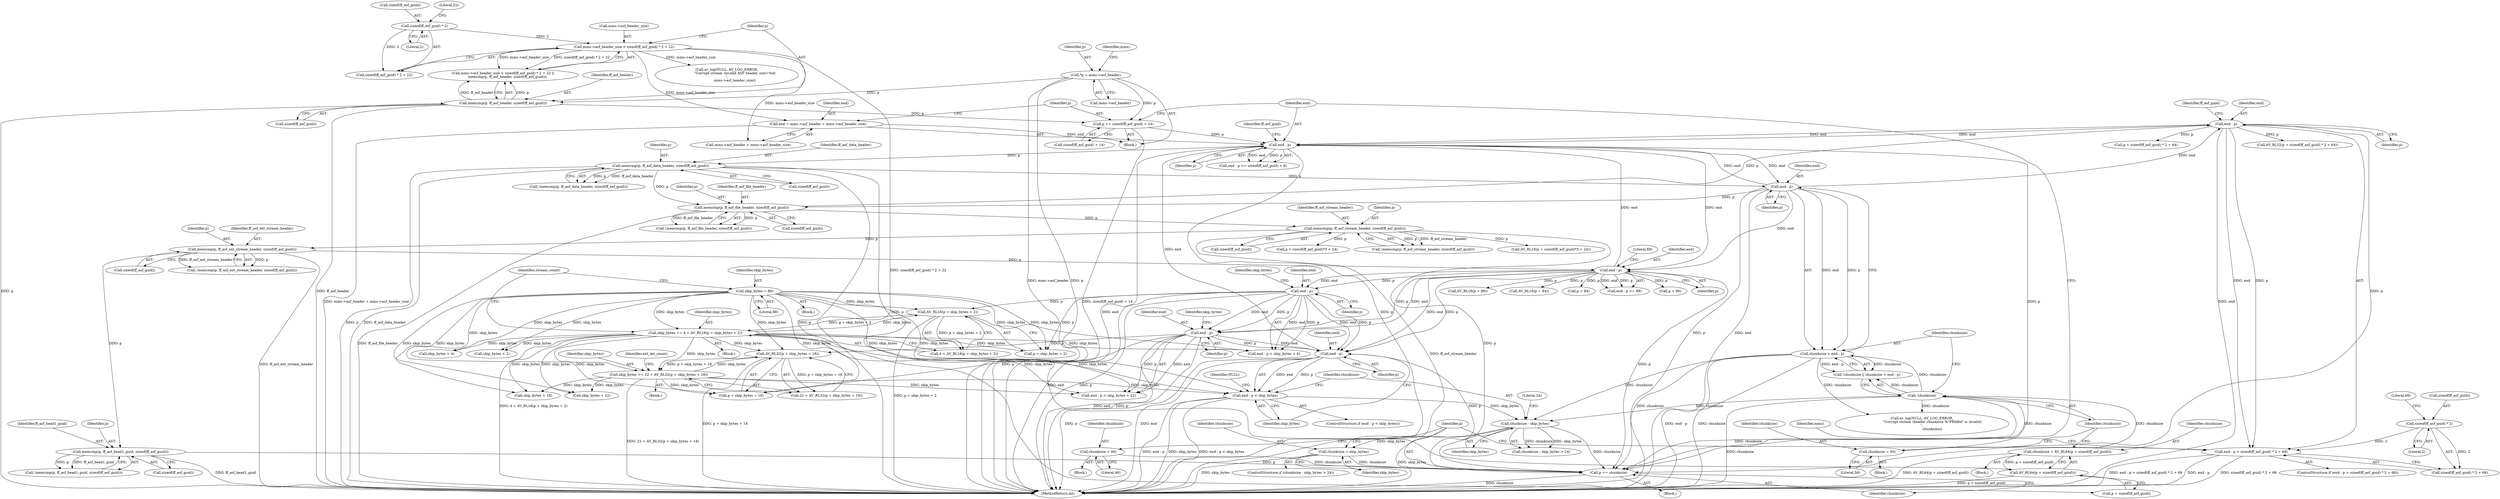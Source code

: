 digraph "0_FFmpeg_cced03dd667a5df6df8fd40d8de0bff477ee02e8@API" {
"1000219" [label="(Call,end - p > sizeof(ff_asf_guid) * 2 + 68)"];
"1000220" [label="(Call,end - p)"];
"1000199" [label="(Call,end - p)"];
"1000164" [label="(Call,end - p)"];
"1000375" [label="(Call,end - p)"];
"1000367" [label="(Call,memcmp(p, ff_asf_ext_stream_header, sizeof(ff_asf_guid)))"];
"1000271" [label="(Call,memcmp(p, ff_asf_stream_header, sizeof(ff_asf_guid)))"];
"1000212" [label="(Call,memcmp(p, ff_asf_file_header, sizeof(ff_asf_guid)))"];
"1000175" [label="(Call,memcmp(p, ff_asf_data_header, sizeof(ff_asf_guid)))"];
"1000458" [label="(Call,end - p)"];
"1000404" [label="(Call,end - p)"];
"1000433" [label="(Call,end - p)"];
"1000147" [label="(Call,end = mms->asf_header + mms->asf_header_size)"];
"1000122" [label="(Call,mms->asf_header_size < sizeof(ff_asf_guid) * 2 + 22)"];
"1000127" [label="(Call,sizeof(ff_asf_guid) * 2)"];
"1000156" [label="(Call,p += sizeof(ff_asf_guid) + 14)"];
"1000107" [label="(Call,*p = mms->asf_header)"];
"1000132" [label="(Call,memcmp(p, ff_asf_header, sizeof(ff_asf_guid)))"];
"1000490" [label="(Call,p += chunksize)"];
"1000471" [label="(Call,chunksize - skip_bytes)"];
"1000195" [label="(Call,!chunksize)"];
"1000181" [label="(Call,chunksize = 50)"];
"1000186" [label="(Call,chunksize = AV_RL64(p + sizeof(ff_asf_guid)))"];
"1000188" [label="(Call,AV_RL64(p + sizeof(ff_asf_guid)))"];
"1000197" [label="(Call,chunksize > end - p)"];
"1000457" [label="(Call,end - p < skip_bytes)"];
"1000395" [label="(Call,skip_bytes = 88)"];
"1000446" [label="(Call,skip_bytes += 22 + AV_RL32(p + skip_bytes + 18))"];
"1000450" [label="(Call,AV_RL32(p + skip_bytes + 18))"];
"1000417" [label="(Call,skip_bytes += 4 + AV_RL16(p + skip_bytes + 2))"];
"1000421" [label="(Call,AV_RL16(p + skip_bytes + 2))"];
"1000487" [label="(Call,chunksize = 46)"];
"1000475" [label="(Call,chunksize = skip_bytes)"];
"1000481" [label="(Call,memcmp(p, ff_asf_head1_guid, sizeof(ff_asf_guid)))"];
"1000224" [label="(Call,sizeof(ff_asf_guid) * 2)"];
"1000182" [label="(Identifier,chunksize)"];
"1000486" [label="(Block,)"];
"1000128" [label="(Call,sizeof(ff_asf_guid))"];
"1000220" [label="(Call,end - p)"];
"1000464" [label="(Identifier,NULL)"];
"1000186" [label="(Call,chunksize = AV_RL64(p + sizeof(ff_asf_guid)))"];
"1000232" [label="(Identifier,mms)"];
"1000273" [label="(Identifier,ff_asf_stream_header)"];
"1000422" [label="(Call,p + skip_bytes + 2)"];
"1000212" [label="(Call,memcmp(p, ff_asf_file_header, sizeof(ff_asf_guid)))"];
"1000270" [label="(Call,!memcmp(p, ff_asf_stream_header, sizeof(ff_asf_guid)))"];
"1000487" [label="(Call,chunksize = 46)"];
"1000117" [label="(Identifier,mms)"];
"1000213" [label="(Identifier,p)"];
"1000181" [label="(Call,chunksize = 50)"];
"1000219" [label="(Call,end - p > sizeof(ff_asf_guid) * 2 + 68)"];
"1000156" [label="(Call,p += sizeof(ff_asf_guid) + 14)"];
"1000271" [label="(Call,memcmp(p, ff_asf_stream_header, sizeof(ff_asf_guid)))"];
"1000390" [label="(Call,AV_RL16(p + 86))"];
"1000404" [label="(Call,end - p)"];
"1000211" [label="(Call,!memcmp(p, ff_asf_file_header, sizeof(ff_asf_guid)))"];
"1000460" [label="(Identifier,p)"];
"1000178" [label="(Call,sizeof(ff_asf_guid))"];
"1000461" [label="(Identifier,skip_bytes)"];
"1000470" [label="(Call,chunksize - skip_bytes > 24)"];
"1000228" [label="(Literal,68)"];
"1000195" [label="(Call,!chunksize)"];
"1000176" [label="(Identifier,p)"];
"1000132" [label="(Call,memcmp(p, ff_asf_header, sizeof(ff_asf_guid)))"];
"1000447" [label="(Identifier,skip_bytes)"];
"1000234" [label="(Call,AV_RL32(p + sizeof(ff_asf_guid) * 2 + 64))"];
"1000395" [label="(Call,skip_bytes = 88)"];
"1000484" [label="(Call,sizeof(ff_asf_guid))"];
"1000379" [label="(Block,)"];
"1000123" [label="(Call,mms->asf_header_size)"];
"1000456" [label="(ControlStructure,if (end - p < skip_bytes))"];
"1000227" [label="(Literal,2)"];
"1000126" [label="(Call,sizeof(ff_asf_guid) * 2 + 22)"];
"1000495" [label="(MethodReturn,int)"];
"1000401" [label="(Block,)"];
"1000473" [label="(Identifier,skip_bytes)"];
"1000177" [label="(Identifier,ff_asf_data_header)"];
"1000367" [label="(Call,memcmp(p, ff_asf_ext_stream_header, sizeof(ff_asf_guid)))"];
"1000446" [label="(Call,skip_bytes += 22 + AV_RL32(p + skip_bytes + 18))"];
"1000215" [label="(Call,sizeof(ff_asf_guid))"];
"1000483" [label="(Identifier,ff_asf_head1_guid)"];
"1000458" [label="(Call,end - p)"];
"1000109" [label="(Call,mms->asf_header)"];
"1000171" [label="(Block,)"];
"1000189" [label="(Call,p + sizeof(ff_asf_guid))"];
"1000453" [label="(Call,skip_bytes + 18)"];
"1000432" [label="(Call,end - p < skip_bytes + 22)"];
"1000406" [label="(Identifier,p)"];
"1000164" [label="(Call,end - p)"];
"1000457" [label="(Call,end - p < skip_bytes)"];
"1000169" [label="(Identifier,ff_asf_guid)"];
"1000492" [label="(Identifier,chunksize)"];
"1000200" [label="(Identifier,end)"];
"1000488" [label="(Identifier,chunksize)"];
"1000477" [label="(Identifier,skip_bytes)"];
"1000375" [label="(Call,end - p)"];
"1000489" [label="(Literal,46)"];
"1000433" [label="(Call,end - p)"];
"1000451" [label="(Call,p + skip_bytes + 18)"];
"1000407" [label="(Call,skip_bytes + 4)"];
"1000149" [label="(Call,mms->asf_header + mms->asf_header_size)"];
"1000400" [label="(Identifier,stream_count)"];
"1000383" [label="(Call,AV_RL16(p + 84))"];
"1000272" [label="(Identifier,p)"];
"1000226" [label="(Identifier,ff_asf_guid)"];
"1000405" [label="(Identifier,end)"];
"1000378" [label="(Literal,88)"];
"1000436" [label="(Call,skip_bytes + 22)"];
"1000279" [label="(Call,AV_RL16(p + sizeof(ff_asf_guid)*3 + 24))"];
"1000482" [label="(Identifier,p)"];
"1000175" [label="(Call,memcmp(p, ff_asf_data_header, sizeof(ff_asf_guid)))"];
"1000370" [label="(Call,sizeof(ff_asf_guid))"];
"1000224" [label="(Call,sizeof(ff_asf_guid) * 2)"];
"1000437" [label="(Identifier,skip_bytes)"];
"1000490" [label="(Call,p += chunksize)"];
"1000491" [label="(Identifier,p)"];
"1000475" [label="(Call,chunksize = skip_bytes)"];
"1000122" [label="(Call,mms->asf_header_size < sizeof(ff_asf_guid) * 2 + 22)"];
"1000130" [label="(Literal,2)"];
"1000222" [label="(Identifier,p)"];
"1000448" [label="(Call,22 + AV_RL32(p + skip_bytes + 18))"];
"1000157" [label="(Identifier,p)"];
"1000474" [label="(Literal,24)"];
"1000480" [label="(Call,!memcmp(p, ff_asf_head1_guid, sizeof(ff_asf_guid)))"];
"1000148" [label="(Identifier,end)"];
"1000147" [label="(Call,end = mms->asf_header + mms->asf_header_size)"];
"1000108" [label="(Identifier,p)"];
"1000376" [label="(Identifier,end)"];
"1000183" [label="(Literal,50)"];
"1000133" [label="(Identifier,p)"];
"1000131" [label="(Literal,22)"];
"1000107" [label="(Call,*p = mms->asf_header)"];
"1000127" [label="(Call,sizeof(ff_asf_guid) * 2)"];
"1000421" [label="(Call,AV_RL16(p + skip_bytes + 2))"];
"1000476" [label="(Identifier,chunksize)"];
"1000368" [label="(Identifier,p)"];
"1000274" [label="(Call,sizeof(ff_asf_guid))"];
"1000280" [label="(Call,p + sizeof(ff_asf_guid)*3 + 24)"];
"1000174" [label="(Call,!memcmp(p, ff_asf_data_header, sizeof(ff_asf_guid)))"];
"1000408" [label="(Identifier,skip_bytes)"];
"1000134" [label="(Identifier,ff_asf_header)"];
"1000417" [label="(Call,skip_bytes += 4 + AV_RL16(p + skip_bytes + 2))"];
"1000105" [label="(Block,)"];
"1000158" [label="(Call,sizeof(ff_asf_guid) + 14)"];
"1000403" [label="(Call,end - p < skip_bytes + 4)"];
"1000121" [label="(Call,mms->asf_header_size < sizeof(ff_asf_guid) * 2 + 22 ||\n        memcmp(p, ff_asf_header, sizeof(ff_asf_guid)))"];
"1000384" [label="(Call,p + 84)"];
"1000369" [label="(Identifier,ff_asf_ext_stream_header)"];
"1000481" [label="(Call,memcmp(p, ff_asf_head1_guid, sizeof(ff_asf_guid)))"];
"1000197" [label="(Call,chunksize > end - p)"];
"1000166" [label="(Identifier,p)"];
"1000188" [label="(Call,AV_RL64(p + sizeof(ff_asf_guid)))"];
"1000198" [label="(Identifier,chunksize)"];
"1000196" [label="(Identifier,chunksize)"];
"1000374" [label="(Call,end - p >= 88)"];
"1000221" [label="(Identifier,end)"];
"1000424" [label="(Call,skip_bytes + 2)"];
"1000223" [label="(Call,sizeof(ff_asf_guid) * 2 + 68)"];
"1000194" [label="(Call,!chunksize || chunksize > end - p)"];
"1000180" [label="(Block,)"];
"1000225" [label="(Call,sizeof(ff_asf_guid))"];
"1000165" [label="(Identifier,end)"];
"1000471" [label="(Call,chunksize - skip_bytes)"];
"1000418" [label="(Identifier,skip_bytes)"];
"1000138" [label="(Call,av_log(NULL, AV_LOG_ERROR,\n               \"Corrupt stream (invalid ASF header, size=%d)\n\",\n               mms->asf_header_size))"];
"1000214" [label="(Identifier,ff_asf_file_header)"];
"1000135" [label="(Call,sizeof(ff_asf_guid))"];
"1000203" [label="(Call,av_log(NULL, AV_LOG_ERROR,\n                   \"Corrupt stream (header chunksize %\"PRId64\" is invalid)\n\",\n                   chunksize))"];
"1000391" [label="(Call,p + 86)"];
"1000419" [label="(Call,4 + AV_RL16(p + skip_bytes + 2))"];
"1000396" [label="(Identifier,skip_bytes)"];
"1000472" [label="(Identifier,chunksize)"];
"1000187" [label="(Identifier,chunksize)"];
"1000377" [label="(Identifier,p)"];
"1000429" [label="(Identifier,ext_len_count)"];
"1000163" [label="(Call,end - p >= sizeof(ff_asf_guid) + 8)"];
"1000235" [label="(Call,p + sizeof(ff_asf_guid) * 2 + 64)"];
"1000397" [label="(Literal,88)"];
"1000434" [label="(Identifier,end)"];
"1000201" [label="(Identifier,p)"];
"1000450" [label="(Call,AV_RL32(p + skip_bytes + 18))"];
"1000430" [label="(Block,)"];
"1000469" [label="(ControlStructure,if (chunksize - skip_bytes > 24))"];
"1000218" [label="(ControlStructure,if (end - p > sizeof(ff_asf_guid) * 2 + 68))"];
"1000459" [label="(Identifier,end)"];
"1000185" [label="(Block,)"];
"1000199" [label="(Call,end - p)"];
"1000435" [label="(Identifier,p)"];
"1000366" [label="(Call,!memcmp(p, ff_asf_ext_stream_header, sizeof(ff_asf_guid)))"];
"1000219" -> "1000218"  [label="AST: "];
"1000219" -> "1000223"  [label="CFG: "];
"1000220" -> "1000219"  [label="AST: "];
"1000223" -> "1000219"  [label="AST: "];
"1000232" -> "1000219"  [label="CFG: "];
"1000491" -> "1000219"  [label="CFG: "];
"1000219" -> "1000495"  [label="DDG: sizeof(ff_asf_guid) * 2 + 68"];
"1000219" -> "1000495"  [label="DDG: end - p > sizeof(ff_asf_guid) * 2 + 68"];
"1000219" -> "1000495"  [label="DDG: end - p"];
"1000220" -> "1000219"  [label="DDG: end"];
"1000220" -> "1000219"  [label="DDG: p"];
"1000224" -> "1000219"  [label="DDG: 2"];
"1000220" -> "1000222"  [label="CFG: "];
"1000221" -> "1000220"  [label="AST: "];
"1000222" -> "1000220"  [label="AST: "];
"1000226" -> "1000220"  [label="CFG: "];
"1000220" -> "1000495"  [label="DDG: end"];
"1000220" -> "1000164"  [label="DDG: end"];
"1000199" -> "1000220"  [label="DDG: end"];
"1000164" -> "1000220"  [label="DDG: end"];
"1000212" -> "1000220"  [label="DDG: p"];
"1000220" -> "1000234"  [label="DDG: p"];
"1000220" -> "1000235"  [label="DDG: p"];
"1000220" -> "1000490"  [label="DDG: p"];
"1000199" -> "1000197"  [label="AST: "];
"1000199" -> "1000201"  [label="CFG: "];
"1000200" -> "1000199"  [label="AST: "];
"1000201" -> "1000199"  [label="AST: "];
"1000197" -> "1000199"  [label="CFG: "];
"1000199" -> "1000495"  [label="DDG: p"];
"1000199" -> "1000495"  [label="DDG: end"];
"1000199" -> "1000164"  [label="DDG: end"];
"1000199" -> "1000197"  [label="DDG: end"];
"1000199" -> "1000197"  [label="DDG: p"];
"1000164" -> "1000199"  [label="DDG: end"];
"1000175" -> "1000199"  [label="DDG: p"];
"1000199" -> "1000212"  [label="DDG: p"];
"1000199" -> "1000375"  [label="DDG: end"];
"1000164" -> "1000163"  [label="AST: "];
"1000164" -> "1000166"  [label="CFG: "];
"1000165" -> "1000164"  [label="AST: "];
"1000166" -> "1000164"  [label="AST: "];
"1000169" -> "1000164"  [label="CFG: "];
"1000164" -> "1000495"  [label="DDG: p"];
"1000164" -> "1000495"  [label="DDG: end"];
"1000164" -> "1000163"  [label="DDG: end"];
"1000164" -> "1000163"  [label="DDG: p"];
"1000375" -> "1000164"  [label="DDG: end"];
"1000458" -> "1000164"  [label="DDG: end"];
"1000147" -> "1000164"  [label="DDG: end"];
"1000156" -> "1000164"  [label="DDG: p"];
"1000490" -> "1000164"  [label="DDG: p"];
"1000164" -> "1000175"  [label="DDG: p"];
"1000164" -> "1000375"  [label="DDG: end"];
"1000375" -> "1000374"  [label="AST: "];
"1000375" -> "1000377"  [label="CFG: "];
"1000376" -> "1000375"  [label="AST: "];
"1000377" -> "1000375"  [label="AST: "];
"1000378" -> "1000375"  [label="CFG: "];
"1000375" -> "1000374"  [label="DDG: end"];
"1000375" -> "1000374"  [label="DDG: p"];
"1000367" -> "1000375"  [label="DDG: p"];
"1000375" -> "1000383"  [label="DDG: p"];
"1000375" -> "1000384"  [label="DDG: p"];
"1000375" -> "1000390"  [label="DDG: p"];
"1000375" -> "1000391"  [label="DDG: p"];
"1000375" -> "1000404"  [label="DDG: end"];
"1000375" -> "1000404"  [label="DDG: p"];
"1000375" -> "1000433"  [label="DDG: end"];
"1000375" -> "1000433"  [label="DDG: p"];
"1000375" -> "1000458"  [label="DDG: end"];
"1000375" -> "1000458"  [label="DDG: p"];
"1000375" -> "1000490"  [label="DDG: p"];
"1000367" -> "1000366"  [label="AST: "];
"1000367" -> "1000370"  [label="CFG: "];
"1000368" -> "1000367"  [label="AST: "];
"1000369" -> "1000367"  [label="AST: "];
"1000370" -> "1000367"  [label="AST: "];
"1000366" -> "1000367"  [label="CFG: "];
"1000367" -> "1000495"  [label="DDG: ff_asf_ext_stream_header"];
"1000367" -> "1000366"  [label="DDG: p"];
"1000367" -> "1000366"  [label="DDG: ff_asf_ext_stream_header"];
"1000271" -> "1000367"  [label="DDG: p"];
"1000367" -> "1000481"  [label="DDG: p"];
"1000271" -> "1000270"  [label="AST: "];
"1000271" -> "1000274"  [label="CFG: "];
"1000272" -> "1000271"  [label="AST: "];
"1000273" -> "1000271"  [label="AST: "];
"1000274" -> "1000271"  [label="AST: "];
"1000270" -> "1000271"  [label="CFG: "];
"1000271" -> "1000495"  [label="DDG: ff_asf_stream_header"];
"1000271" -> "1000270"  [label="DDG: p"];
"1000271" -> "1000270"  [label="DDG: ff_asf_stream_header"];
"1000212" -> "1000271"  [label="DDG: p"];
"1000271" -> "1000279"  [label="DDG: p"];
"1000271" -> "1000280"  [label="DDG: p"];
"1000271" -> "1000490"  [label="DDG: p"];
"1000212" -> "1000211"  [label="AST: "];
"1000212" -> "1000215"  [label="CFG: "];
"1000213" -> "1000212"  [label="AST: "];
"1000214" -> "1000212"  [label="AST: "];
"1000215" -> "1000212"  [label="AST: "];
"1000211" -> "1000212"  [label="CFG: "];
"1000212" -> "1000495"  [label="DDG: ff_asf_file_header"];
"1000212" -> "1000211"  [label="DDG: p"];
"1000212" -> "1000211"  [label="DDG: ff_asf_file_header"];
"1000175" -> "1000212"  [label="DDG: p"];
"1000175" -> "1000174"  [label="AST: "];
"1000175" -> "1000178"  [label="CFG: "];
"1000176" -> "1000175"  [label="AST: "];
"1000177" -> "1000175"  [label="AST: "];
"1000178" -> "1000175"  [label="AST: "];
"1000174" -> "1000175"  [label="CFG: "];
"1000175" -> "1000495"  [label="DDG: p"];
"1000175" -> "1000495"  [label="DDG: ff_asf_data_header"];
"1000175" -> "1000174"  [label="DDG: p"];
"1000175" -> "1000174"  [label="DDG: ff_asf_data_header"];
"1000175" -> "1000188"  [label="DDG: p"];
"1000175" -> "1000189"  [label="DDG: p"];
"1000458" -> "1000457"  [label="AST: "];
"1000458" -> "1000460"  [label="CFG: "];
"1000459" -> "1000458"  [label="AST: "];
"1000460" -> "1000458"  [label="AST: "];
"1000461" -> "1000458"  [label="CFG: "];
"1000458" -> "1000495"  [label="DDG: p"];
"1000458" -> "1000495"  [label="DDG: end"];
"1000458" -> "1000457"  [label="DDG: end"];
"1000458" -> "1000457"  [label="DDG: p"];
"1000404" -> "1000458"  [label="DDG: end"];
"1000404" -> "1000458"  [label="DDG: p"];
"1000433" -> "1000458"  [label="DDG: end"];
"1000433" -> "1000458"  [label="DDG: p"];
"1000458" -> "1000490"  [label="DDG: p"];
"1000404" -> "1000403"  [label="AST: "];
"1000404" -> "1000406"  [label="CFG: "];
"1000405" -> "1000404"  [label="AST: "];
"1000406" -> "1000404"  [label="AST: "];
"1000408" -> "1000404"  [label="CFG: "];
"1000404" -> "1000495"  [label="DDG: end"];
"1000404" -> "1000495"  [label="DDG: p"];
"1000404" -> "1000403"  [label="DDG: end"];
"1000404" -> "1000403"  [label="DDG: p"];
"1000404" -> "1000421"  [label="DDG: p"];
"1000404" -> "1000422"  [label="DDG: p"];
"1000404" -> "1000433"  [label="DDG: end"];
"1000404" -> "1000433"  [label="DDG: p"];
"1000433" -> "1000432"  [label="AST: "];
"1000433" -> "1000435"  [label="CFG: "];
"1000434" -> "1000433"  [label="AST: "];
"1000435" -> "1000433"  [label="AST: "];
"1000437" -> "1000433"  [label="CFG: "];
"1000433" -> "1000495"  [label="DDG: end"];
"1000433" -> "1000495"  [label="DDG: p"];
"1000433" -> "1000432"  [label="DDG: end"];
"1000433" -> "1000432"  [label="DDG: p"];
"1000433" -> "1000450"  [label="DDG: p"];
"1000433" -> "1000451"  [label="DDG: p"];
"1000147" -> "1000105"  [label="AST: "];
"1000147" -> "1000149"  [label="CFG: "];
"1000148" -> "1000147"  [label="AST: "];
"1000149" -> "1000147"  [label="AST: "];
"1000157" -> "1000147"  [label="CFG: "];
"1000147" -> "1000495"  [label="DDG: mms->asf_header + mms->asf_header_size"];
"1000122" -> "1000147"  [label="DDG: mms->asf_header_size"];
"1000122" -> "1000121"  [label="AST: "];
"1000122" -> "1000126"  [label="CFG: "];
"1000123" -> "1000122"  [label="AST: "];
"1000126" -> "1000122"  [label="AST: "];
"1000133" -> "1000122"  [label="CFG: "];
"1000121" -> "1000122"  [label="CFG: "];
"1000122" -> "1000495"  [label="DDG: sizeof(ff_asf_guid) * 2 + 22"];
"1000122" -> "1000121"  [label="DDG: mms->asf_header_size"];
"1000122" -> "1000121"  [label="DDG: sizeof(ff_asf_guid) * 2 + 22"];
"1000127" -> "1000122"  [label="DDG: 2"];
"1000122" -> "1000138"  [label="DDG: mms->asf_header_size"];
"1000122" -> "1000149"  [label="DDG: mms->asf_header_size"];
"1000127" -> "1000126"  [label="AST: "];
"1000127" -> "1000130"  [label="CFG: "];
"1000128" -> "1000127"  [label="AST: "];
"1000130" -> "1000127"  [label="AST: "];
"1000131" -> "1000127"  [label="CFG: "];
"1000127" -> "1000126"  [label="DDG: 2"];
"1000156" -> "1000105"  [label="AST: "];
"1000156" -> "1000158"  [label="CFG: "];
"1000157" -> "1000156"  [label="AST: "];
"1000158" -> "1000156"  [label="AST: "];
"1000165" -> "1000156"  [label="CFG: "];
"1000156" -> "1000495"  [label="DDG: sizeof(ff_asf_guid) + 14"];
"1000107" -> "1000156"  [label="DDG: p"];
"1000132" -> "1000156"  [label="DDG: p"];
"1000107" -> "1000105"  [label="AST: "];
"1000107" -> "1000109"  [label="CFG: "];
"1000108" -> "1000107"  [label="AST: "];
"1000109" -> "1000107"  [label="AST: "];
"1000117" -> "1000107"  [label="CFG: "];
"1000107" -> "1000495"  [label="DDG: p"];
"1000107" -> "1000495"  [label="DDG: mms->asf_header"];
"1000107" -> "1000132"  [label="DDG: p"];
"1000132" -> "1000121"  [label="AST: "];
"1000132" -> "1000135"  [label="CFG: "];
"1000133" -> "1000132"  [label="AST: "];
"1000134" -> "1000132"  [label="AST: "];
"1000135" -> "1000132"  [label="AST: "];
"1000121" -> "1000132"  [label="CFG: "];
"1000132" -> "1000495"  [label="DDG: ff_asf_header"];
"1000132" -> "1000495"  [label="DDG: p"];
"1000132" -> "1000121"  [label="DDG: p"];
"1000132" -> "1000121"  [label="DDG: ff_asf_header"];
"1000490" -> "1000171"  [label="AST: "];
"1000490" -> "1000492"  [label="CFG: "];
"1000491" -> "1000490"  [label="AST: "];
"1000492" -> "1000490"  [label="AST: "];
"1000165" -> "1000490"  [label="CFG: "];
"1000490" -> "1000495"  [label="DDG: chunksize"];
"1000471" -> "1000490"  [label="DDG: chunksize"];
"1000487" -> "1000490"  [label="DDG: chunksize"];
"1000475" -> "1000490"  [label="DDG: chunksize"];
"1000195" -> "1000490"  [label="DDG: chunksize"];
"1000197" -> "1000490"  [label="DDG: chunksize"];
"1000481" -> "1000490"  [label="DDG: p"];
"1000471" -> "1000470"  [label="AST: "];
"1000471" -> "1000473"  [label="CFG: "];
"1000472" -> "1000471"  [label="AST: "];
"1000473" -> "1000471"  [label="AST: "];
"1000474" -> "1000471"  [label="CFG: "];
"1000471" -> "1000495"  [label="DDG: skip_bytes"];
"1000471" -> "1000470"  [label="DDG: chunksize"];
"1000471" -> "1000470"  [label="DDG: skip_bytes"];
"1000195" -> "1000471"  [label="DDG: chunksize"];
"1000197" -> "1000471"  [label="DDG: chunksize"];
"1000457" -> "1000471"  [label="DDG: skip_bytes"];
"1000471" -> "1000475"  [label="DDG: skip_bytes"];
"1000195" -> "1000194"  [label="AST: "];
"1000195" -> "1000196"  [label="CFG: "];
"1000196" -> "1000195"  [label="AST: "];
"1000198" -> "1000195"  [label="CFG: "];
"1000194" -> "1000195"  [label="CFG: "];
"1000195" -> "1000495"  [label="DDG: chunksize"];
"1000195" -> "1000194"  [label="DDG: chunksize"];
"1000181" -> "1000195"  [label="DDG: chunksize"];
"1000186" -> "1000195"  [label="DDG: chunksize"];
"1000195" -> "1000197"  [label="DDG: chunksize"];
"1000195" -> "1000203"  [label="DDG: chunksize"];
"1000181" -> "1000180"  [label="AST: "];
"1000181" -> "1000183"  [label="CFG: "];
"1000182" -> "1000181"  [label="AST: "];
"1000183" -> "1000181"  [label="AST: "];
"1000196" -> "1000181"  [label="CFG: "];
"1000186" -> "1000185"  [label="AST: "];
"1000186" -> "1000188"  [label="CFG: "];
"1000187" -> "1000186"  [label="AST: "];
"1000188" -> "1000186"  [label="AST: "];
"1000196" -> "1000186"  [label="CFG: "];
"1000186" -> "1000495"  [label="DDG: AV_RL64(p + sizeof(ff_asf_guid))"];
"1000188" -> "1000186"  [label="DDG: p + sizeof(ff_asf_guid)"];
"1000188" -> "1000189"  [label="CFG: "];
"1000189" -> "1000188"  [label="AST: "];
"1000188" -> "1000495"  [label="DDG: p + sizeof(ff_asf_guid)"];
"1000197" -> "1000194"  [label="AST: "];
"1000198" -> "1000197"  [label="AST: "];
"1000194" -> "1000197"  [label="CFG: "];
"1000197" -> "1000495"  [label="DDG: end - p"];
"1000197" -> "1000495"  [label="DDG: chunksize"];
"1000197" -> "1000194"  [label="DDG: chunksize"];
"1000197" -> "1000194"  [label="DDG: end - p"];
"1000197" -> "1000203"  [label="DDG: chunksize"];
"1000457" -> "1000456"  [label="AST: "];
"1000457" -> "1000461"  [label="CFG: "];
"1000461" -> "1000457"  [label="AST: "];
"1000464" -> "1000457"  [label="CFG: "];
"1000472" -> "1000457"  [label="CFG: "];
"1000457" -> "1000495"  [label="DDG: skip_bytes"];
"1000457" -> "1000495"  [label="DDG: end - p < skip_bytes"];
"1000457" -> "1000495"  [label="DDG: end - p"];
"1000395" -> "1000457"  [label="DDG: skip_bytes"];
"1000446" -> "1000457"  [label="DDG: skip_bytes"];
"1000417" -> "1000457"  [label="DDG: skip_bytes"];
"1000395" -> "1000379"  [label="AST: "];
"1000395" -> "1000397"  [label="CFG: "];
"1000396" -> "1000395"  [label="AST: "];
"1000397" -> "1000395"  [label="AST: "];
"1000400" -> "1000395"  [label="CFG: "];
"1000395" -> "1000403"  [label="DDG: skip_bytes"];
"1000395" -> "1000407"  [label="DDG: skip_bytes"];
"1000395" -> "1000417"  [label="DDG: skip_bytes"];
"1000395" -> "1000421"  [label="DDG: skip_bytes"];
"1000395" -> "1000422"  [label="DDG: skip_bytes"];
"1000395" -> "1000424"  [label="DDG: skip_bytes"];
"1000395" -> "1000432"  [label="DDG: skip_bytes"];
"1000395" -> "1000436"  [label="DDG: skip_bytes"];
"1000395" -> "1000446"  [label="DDG: skip_bytes"];
"1000395" -> "1000450"  [label="DDG: skip_bytes"];
"1000395" -> "1000451"  [label="DDG: skip_bytes"];
"1000395" -> "1000453"  [label="DDG: skip_bytes"];
"1000446" -> "1000430"  [label="AST: "];
"1000446" -> "1000448"  [label="CFG: "];
"1000447" -> "1000446"  [label="AST: "];
"1000448" -> "1000446"  [label="AST: "];
"1000429" -> "1000446"  [label="CFG: "];
"1000446" -> "1000495"  [label="DDG: 22 + AV_RL32(p + skip_bytes + 18)"];
"1000446" -> "1000432"  [label="DDG: skip_bytes"];
"1000446" -> "1000436"  [label="DDG: skip_bytes"];
"1000450" -> "1000446"  [label="DDG: p + skip_bytes + 18"];
"1000417" -> "1000446"  [label="DDG: skip_bytes"];
"1000446" -> "1000450"  [label="DDG: skip_bytes"];
"1000446" -> "1000451"  [label="DDG: skip_bytes"];
"1000446" -> "1000453"  [label="DDG: skip_bytes"];
"1000450" -> "1000448"  [label="AST: "];
"1000450" -> "1000451"  [label="CFG: "];
"1000451" -> "1000450"  [label="AST: "];
"1000448" -> "1000450"  [label="CFG: "];
"1000450" -> "1000495"  [label="DDG: p + skip_bytes + 18"];
"1000450" -> "1000448"  [label="DDG: p + skip_bytes + 18"];
"1000417" -> "1000450"  [label="DDG: skip_bytes"];
"1000417" -> "1000401"  [label="AST: "];
"1000417" -> "1000419"  [label="CFG: "];
"1000418" -> "1000417"  [label="AST: "];
"1000419" -> "1000417"  [label="AST: "];
"1000400" -> "1000417"  [label="CFG: "];
"1000417" -> "1000495"  [label="DDG: 4 + AV_RL16(p + skip_bytes + 2)"];
"1000417" -> "1000403"  [label="DDG: skip_bytes"];
"1000417" -> "1000407"  [label="DDG: skip_bytes"];
"1000421" -> "1000417"  [label="DDG: p + skip_bytes + 2"];
"1000417" -> "1000421"  [label="DDG: skip_bytes"];
"1000417" -> "1000422"  [label="DDG: skip_bytes"];
"1000417" -> "1000424"  [label="DDG: skip_bytes"];
"1000417" -> "1000432"  [label="DDG: skip_bytes"];
"1000417" -> "1000436"  [label="DDG: skip_bytes"];
"1000417" -> "1000451"  [label="DDG: skip_bytes"];
"1000417" -> "1000453"  [label="DDG: skip_bytes"];
"1000421" -> "1000419"  [label="AST: "];
"1000421" -> "1000422"  [label="CFG: "];
"1000422" -> "1000421"  [label="AST: "];
"1000419" -> "1000421"  [label="CFG: "];
"1000421" -> "1000495"  [label="DDG: p + skip_bytes + 2"];
"1000421" -> "1000419"  [label="DDG: p + skip_bytes + 2"];
"1000487" -> "1000486"  [label="AST: "];
"1000487" -> "1000489"  [label="CFG: "];
"1000488" -> "1000487"  [label="AST: "];
"1000489" -> "1000487"  [label="AST: "];
"1000491" -> "1000487"  [label="CFG: "];
"1000475" -> "1000469"  [label="AST: "];
"1000475" -> "1000477"  [label="CFG: "];
"1000476" -> "1000475"  [label="AST: "];
"1000477" -> "1000475"  [label="AST: "];
"1000491" -> "1000475"  [label="CFG: "];
"1000475" -> "1000495"  [label="DDG: skip_bytes"];
"1000481" -> "1000480"  [label="AST: "];
"1000481" -> "1000484"  [label="CFG: "];
"1000482" -> "1000481"  [label="AST: "];
"1000483" -> "1000481"  [label="AST: "];
"1000484" -> "1000481"  [label="AST: "];
"1000480" -> "1000481"  [label="CFG: "];
"1000481" -> "1000495"  [label="DDG: ff_asf_head1_guid"];
"1000481" -> "1000480"  [label="DDG: p"];
"1000481" -> "1000480"  [label="DDG: ff_asf_head1_guid"];
"1000224" -> "1000223"  [label="AST: "];
"1000224" -> "1000227"  [label="CFG: "];
"1000225" -> "1000224"  [label="AST: "];
"1000227" -> "1000224"  [label="AST: "];
"1000228" -> "1000224"  [label="CFG: "];
"1000224" -> "1000223"  [label="DDG: 2"];
}
